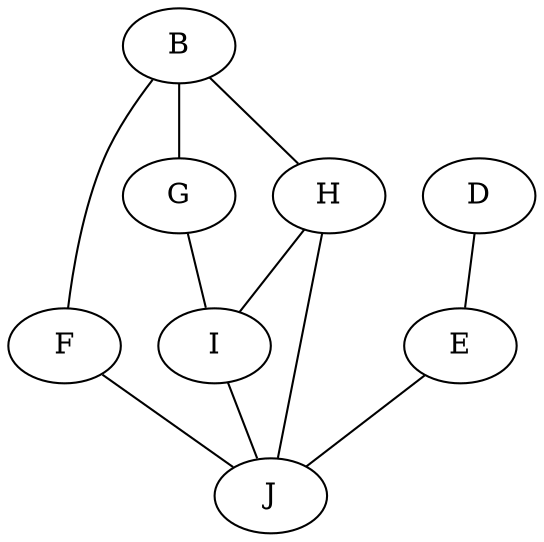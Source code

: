 strict graph {
B;
D;
E;
F;
G;
H;
I;
J;
B -- F [weight=1];
B -- G [weight=1];
B -- H [weight=1];
D -- E [weight=1];
E -- J [weight=1];
F -- J [weight=1];
G -- I [weight=1];
H -- I [weight=1];
H -- J [weight=1];
I -- J [weight=1];
}
